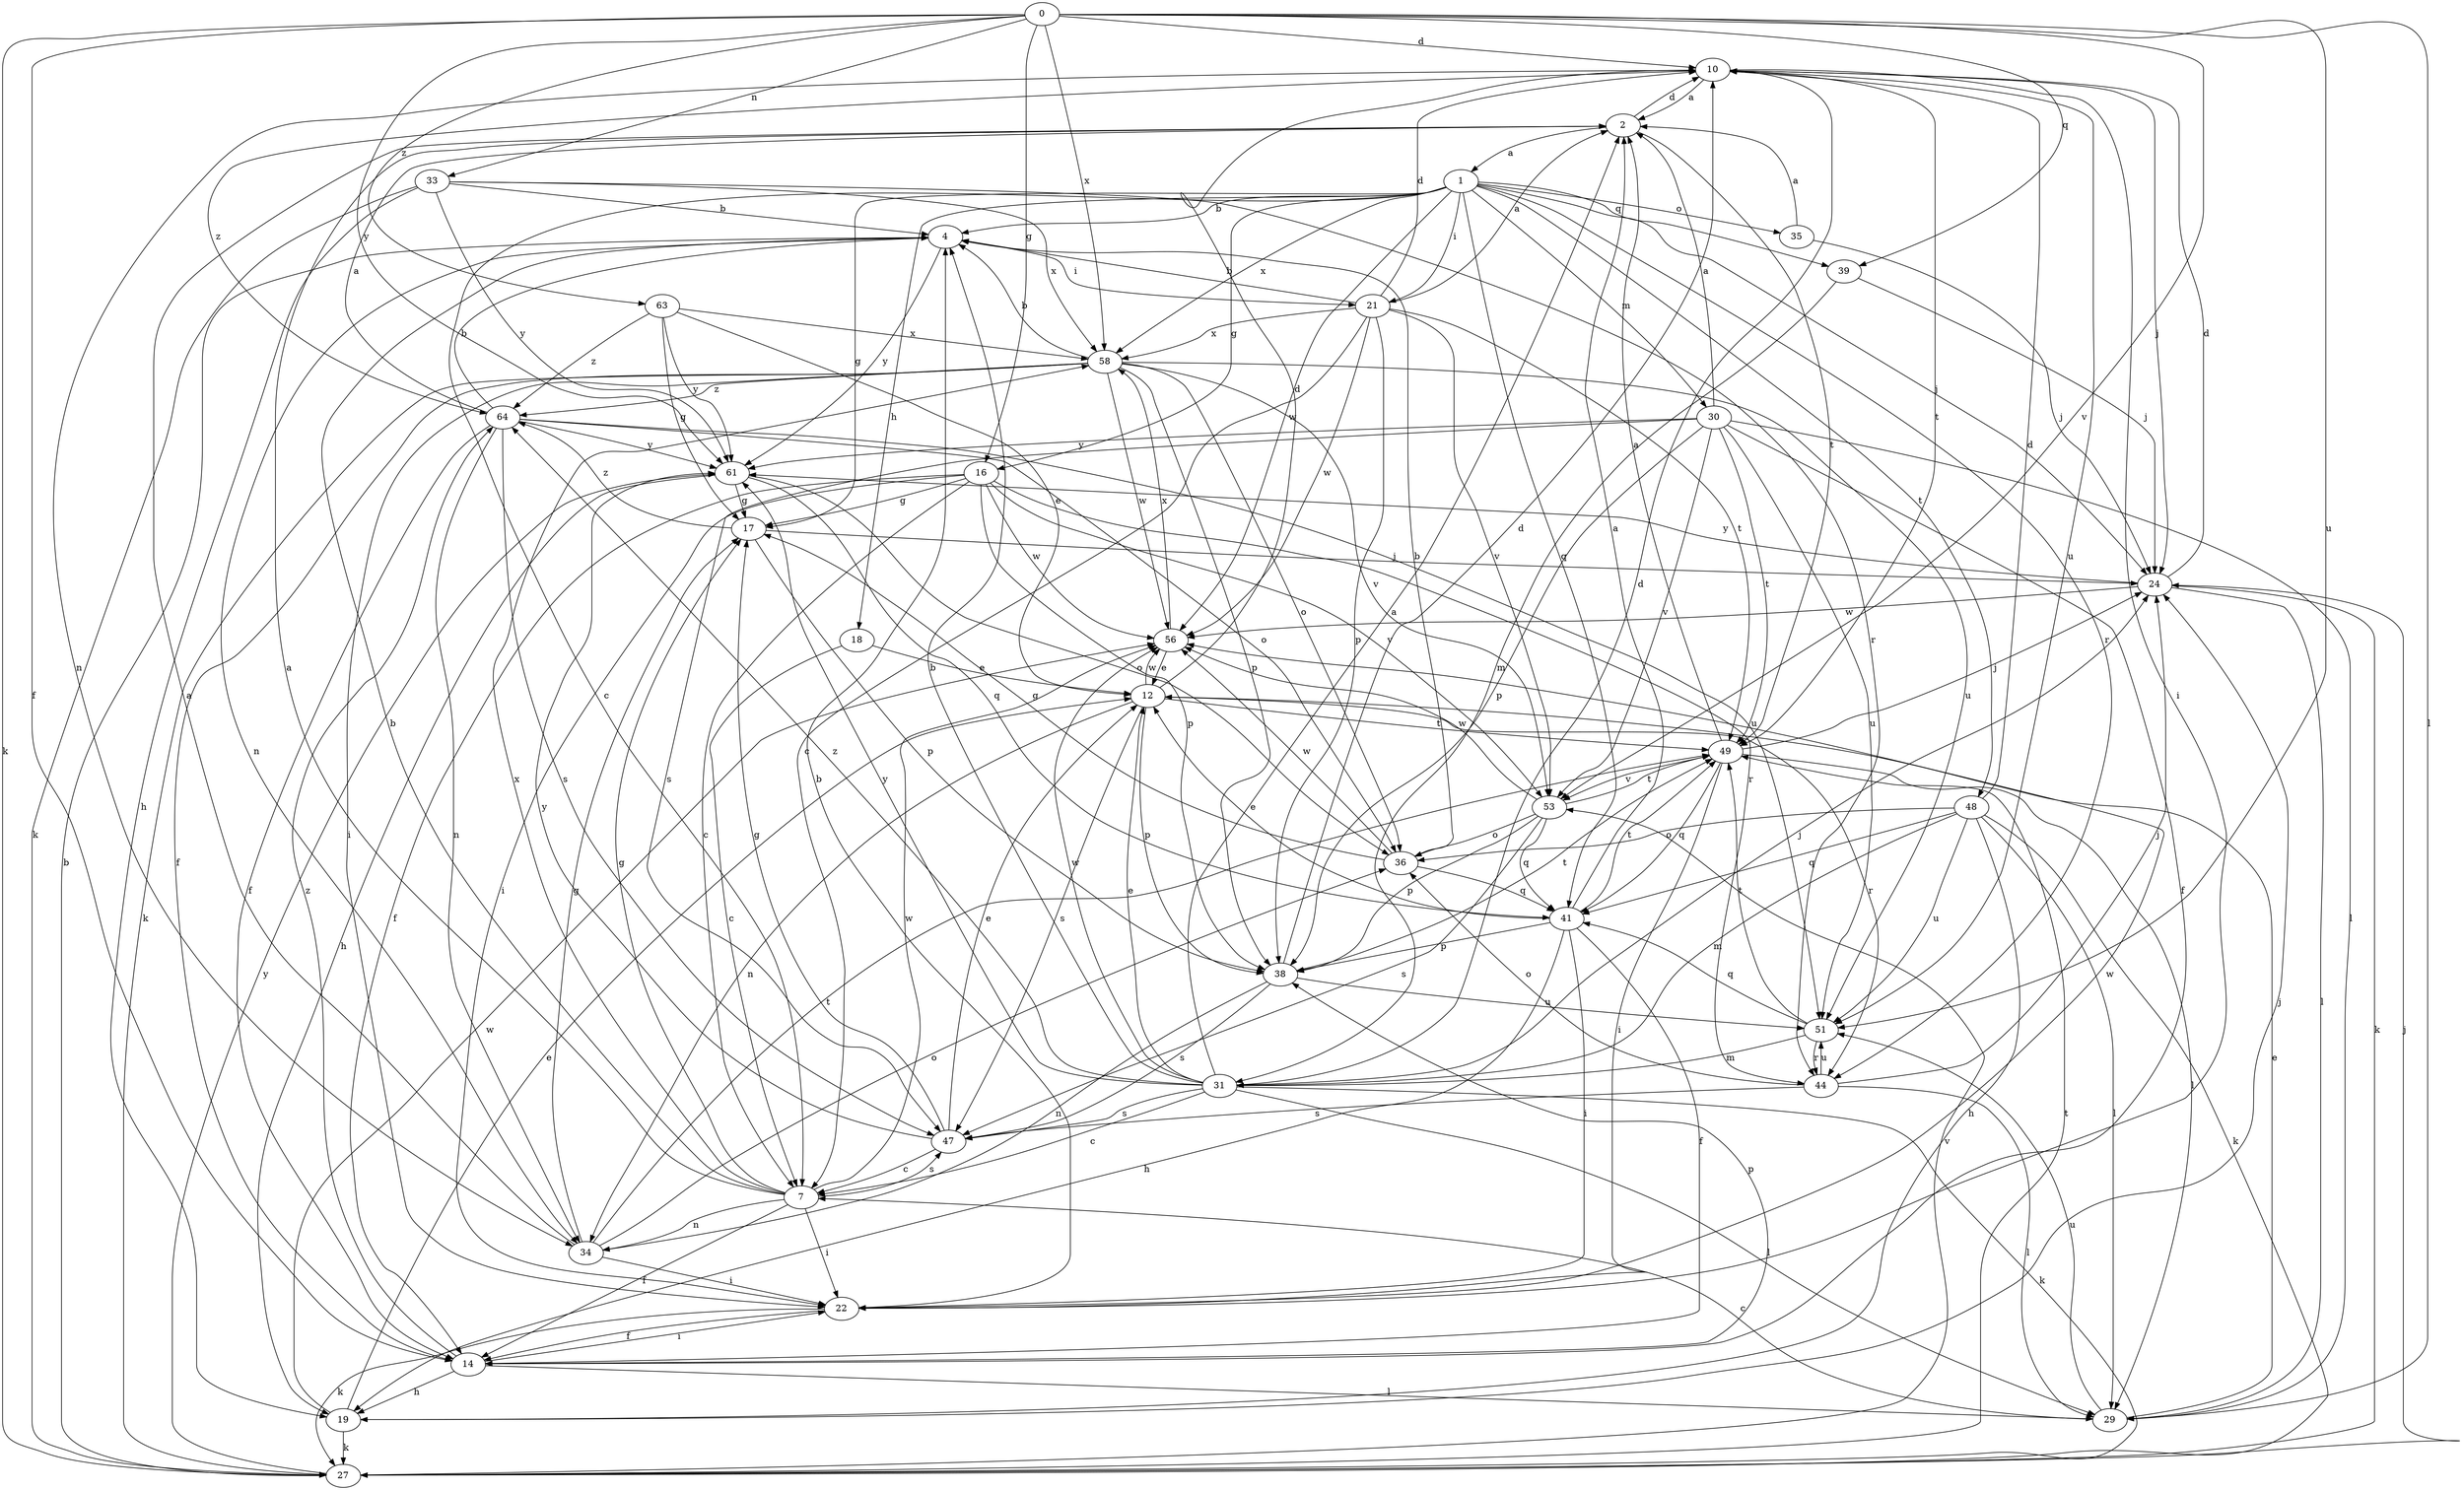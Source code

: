 strict digraph  {
0;
1;
2;
4;
7;
10;
12;
14;
16;
17;
18;
19;
21;
22;
24;
27;
29;
30;
31;
33;
34;
35;
36;
38;
39;
41;
44;
47;
48;
49;
51;
53;
56;
58;
61;
63;
64;
0 -> 10  [label=d];
0 -> 14  [label=f];
0 -> 16  [label=g];
0 -> 27  [label=k];
0 -> 29  [label=l];
0 -> 33  [label=n];
0 -> 39  [label=q];
0 -> 51  [label=u];
0 -> 53  [label=v];
0 -> 58  [label=x];
0 -> 61  [label=y];
0 -> 63  [label=z];
1 -> 4  [label=b];
1 -> 7  [label=c];
1 -> 16  [label=g];
1 -> 17  [label=g];
1 -> 18  [label=h];
1 -> 21  [label=i];
1 -> 24  [label=j];
1 -> 30  [label=m];
1 -> 35  [label=o];
1 -> 39  [label=q];
1 -> 41  [label=q];
1 -> 44  [label=r];
1 -> 48  [label=t];
1 -> 56  [label=w];
1 -> 58  [label=x];
2 -> 1  [label=a];
2 -> 10  [label=d];
2 -> 49  [label=t];
4 -> 21  [label=i];
4 -> 34  [label=n];
4 -> 61  [label=y];
7 -> 2  [label=a];
7 -> 4  [label=b];
7 -> 14  [label=f];
7 -> 17  [label=g];
7 -> 22  [label=i];
7 -> 34  [label=n];
7 -> 47  [label=s];
7 -> 56  [label=w];
7 -> 58  [label=x];
10 -> 2  [label=a];
10 -> 22  [label=i];
10 -> 24  [label=j];
10 -> 34  [label=n];
10 -> 49  [label=t];
10 -> 51  [label=u];
10 -> 64  [label=z];
12 -> 10  [label=d];
12 -> 34  [label=n];
12 -> 38  [label=p];
12 -> 44  [label=r];
12 -> 47  [label=s];
12 -> 49  [label=t];
12 -> 56  [label=w];
14 -> 19  [label=h];
14 -> 22  [label=i];
14 -> 29  [label=l];
14 -> 38  [label=p];
14 -> 64  [label=z];
16 -> 7  [label=c];
16 -> 14  [label=f];
16 -> 17  [label=g];
16 -> 22  [label=i];
16 -> 38  [label=p];
16 -> 44  [label=r];
16 -> 53  [label=v];
16 -> 56  [label=w];
17 -> 24  [label=j];
17 -> 38  [label=p];
17 -> 64  [label=z];
18 -> 7  [label=c];
18 -> 12  [label=e];
19 -> 12  [label=e];
19 -> 24  [label=j];
19 -> 27  [label=k];
19 -> 56  [label=w];
21 -> 2  [label=a];
21 -> 4  [label=b];
21 -> 7  [label=c];
21 -> 10  [label=d];
21 -> 38  [label=p];
21 -> 49  [label=t];
21 -> 53  [label=v];
21 -> 56  [label=w];
21 -> 58  [label=x];
22 -> 4  [label=b];
22 -> 14  [label=f];
22 -> 27  [label=k];
22 -> 56  [label=w];
24 -> 10  [label=d];
24 -> 27  [label=k];
24 -> 29  [label=l];
24 -> 56  [label=w];
24 -> 61  [label=y];
27 -> 4  [label=b];
27 -> 24  [label=j];
27 -> 49  [label=t];
27 -> 53  [label=v];
27 -> 61  [label=y];
29 -> 7  [label=c];
29 -> 12  [label=e];
29 -> 51  [label=u];
30 -> 2  [label=a];
30 -> 14  [label=f];
30 -> 29  [label=l];
30 -> 38  [label=p];
30 -> 47  [label=s];
30 -> 49  [label=t];
30 -> 51  [label=u];
30 -> 53  [label=v];
30 -> 61  [label=y];
31 -> 2  [label=a];
31 -> 4  [label=b];
31 -> 7  [label=c];
31 -> 10  [label=d];
31 -> 12  [label=e];
31 -> 24  [label=j];
31 -> 27  [label=k];
31 -> 29  [label=l];
31 -> 47  [label=s];
31 -> 56  [label=w];
31 -> 61  [label=y];
31 -> 64  [label=z];
33 -> 4  [label=b];
33 -> 19  [label=h];
33 -> 27  [label=k];
33 -> 44  [label=r];
33 -> 58  [label=x];
33 -> 61  [label=y];
34 -> 2  [label=a];
34 -> 17  [label=g];
34 -> 22  [label=i];
34 -> 36  [label=o];
34 -> 49  [label=t];
35 -> 2  [label=a];
35 -> 24  [label=j];
36 -> 4  [label=b];
36 -> 17  [label=g];
36 -> 41  [label=q];
36 -> 56  [label=w];
38 -> 10  [label=d];
38 -> 34  [label=n];
38 -> 47  [label=s];
38 -> 49  [label=t];
38 -> 51  [label=u];
39 -> 24  [label=j];
39 -> 31  [label=m];
41 -> 2  [label=a];
41 -> 12  [label=e];
41 -> 14  [label=f];
41 -> 19  [label=h];
41 -> 22  [label=i];
41 -> 38  [label=p];
41 -> 49  [label=t];
44 -> 24  [label=j];
44 -> 29  [label=l];
44 -> 36  [label=o];
44 -> 47  [label=s];
44 -> 51  [label=u];
47 -> 7  [label=c];
47 -> 12  [label=e];
47 -> 17  [label=g];
47 -> 61  [label=y];
48 -> 10  [label=d];
48 -> 19  [label=h];
48 -> 27  [label=k];
48 -> 29  [label=l];
48 -> 31  [label=m];
48 -> 36  [label=o];
48 -> 41  [label=q];
48 -> 51  [label=u];
49 -> 2  [label=a];
49 -> 22  [label=i];
49 -> 24  [label=j];
49 -> 29  [label=l];
49 -> 41  [label=q];
49 -> 53  [label=v];
51 -> 31  [label=m];
51 -> 41  [label=q];
51 -> 44  [label=r];
51 -> 49  [label=t];
53 -> 36  [label=o];
53 -> 38  [label=p];
53 -> 41  [label=q];
53 -> 47  [label=s];
53 -> 49  [label=t];
53 -> 56  [label=w];
56 -> 12  [label=e];
56 -> 58  [label=x];
58 -> 4  [label=b];
58 -> 14  [label=f];
58 -> 22  [label=i];
58 -> 27  [label=k];
58 -> 36  [label=o];
58 -> 38  [label=p];
58 -> 51  [label=u];
58 -> 53  [label=v];
58 -> 56  [label=w];
58 -> 64  [label=z];
61 -> 17  [label=g];
61 -> 19  [label=h];
61 -> 36  [label=o];
61 -> 41  [label=q];
63 -> 12  [label=e];
63 -> 17  [label=g];
63 -> 58  [label=x];
63 -> 61  [label=y];
63 -> 64  [label=z];
64 -> 2  [label=a];
64 -> 4  [label=b];
64 -> 14  [label=f];
64 -> 34  [label=n];
64 -> 36  [label=o];
64 -> 47  [label=s];
64 -> 51  [label=u];
64 -> 61  [label=y];
}
